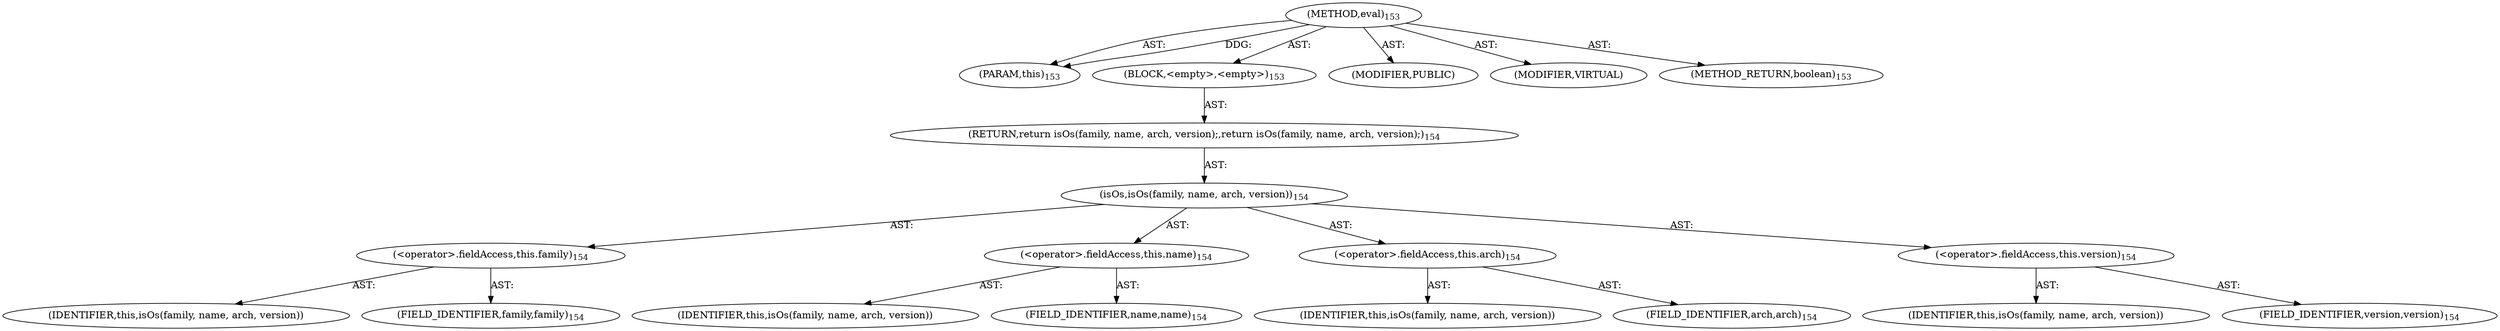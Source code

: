 digraph "eval" {  
"111669149702" [label = <(METHOD,eval)<SUB>153</SUB>> ]
"115964117003" [label = <(PARAM,this)<SUB>153</SUB>> ]
"25769803782" [label = <(BLOCK,&lt;empty&gt;,&lt;empty&gt;)<SUB>153</SUB>> ]
"146028888064" [label = <(RETURN,return isOs(family, name, arch, version);,return isOs(family, name, arch, version);)<SUB>154</SUB>> ]
"30064771089" [label = <(isOs,isOs(family, name, arch, version))<SUB>154</SUB>> ]
"30064771090" [label = <(&lt;operator&gt;.fieldAccess,this.family)<SUB>154</SUB>> ]
"68719476750" [label = <(IDENTIFIER,this,isOs(family, name, arch, version))> ]
"55834574856" [label = <(FIELD_IDENTIFIER,family,family)<SUB>154</SUB>> ]
"30064771091" [label = <(&lt;operator&gt;.fieldAccess,this.name)<SUB>154</SUB>> ]
"68719476751" [label = <(IDENTIFIER,this,isOs(family, name, arch, version))> ]
"55834574857" [label = <(FIELD_IDENTIFIER,name,name)<SUB>154</SUB>> ]
"30064771092" [label = <(&lt;operator&gt;.fieldAccess,this.arch)<SUB>154</SUB>> ]
"68719476752" [label = <(IDENTIFIER,this,isOs(family, name, arch, version))> ]
"55834574858" [label = <(FIELD_IDENTIFIER,arch,arch)<SUB>154</SUB>> ]
"30064771093" [label = <(&lt;operator&gt;.fieldAccess,this.version)<SUB>154</SUB>> ]
"68719476753" [label = <(IDENTIFIER,this,isOs(family, name, arch, version))> ]
"55834574859" [label = <(FIELD_IDENTIFIER,version,version)<SUB>154</SUB>> ]
"133143986200" [label = <(MODIFIER,PUBLIC)> ]
"133143986201" [label = <(MODIFIER,VIRTUAL)> ]
"128849018886" [label = <(METHOD_RETURN,boolean)<SUB>153</SUB>> ]
  "111669149702" -> "115964117003"  [ label = "AST: "] 
  "111669149702" -> "25769803782"  [ label = "AST: "] 
  "111669149702" -> "133143986200"  [ label = "AST: "] 
  "111669149702" -> "133143986201"  [ label = "AST: "] 
  "111669149702" -> "128849018886"  [ label = "AST: "] 
  "25769803782" -> "146028888064"  [ label = "AST: "] 
  "146028888064" -> "30064771089"  [ label = "AST: "] 
  "30064771089" -> "30064771090"  [ label = "AST: "] 
  "30064771089" -> "30064771091"  [ label = "AST: "] 
  "30064771089" -> "30064771092"  [ label = "AST: "] 
  "30064771089" -> "30064771093"  [ label = "AST: "] 
  "30064771090" -> "68719476750"  [ label = "AST: "] 
  "30064771090" -> "55834574856"  [ label = "AST: "] 
  "30064771091" -> "68719476751"  [ label = "AST: "] 
  "30064771091" -> "55834574857"  [ label = "AST: "] 
  "30064771092" -> "68719476752"  [ label = "AST: "] 
  "30064771092" -> "55834574858"  [ label = "AST: "] 
  "30064771093" -> "68719476753"  [ label = "AST: "] 
  "30064771093" -> "55834574859"  [ label = "AST: "] 
  "111669149702" -> "115964117003"  [ label = "DDG: "] 
}
